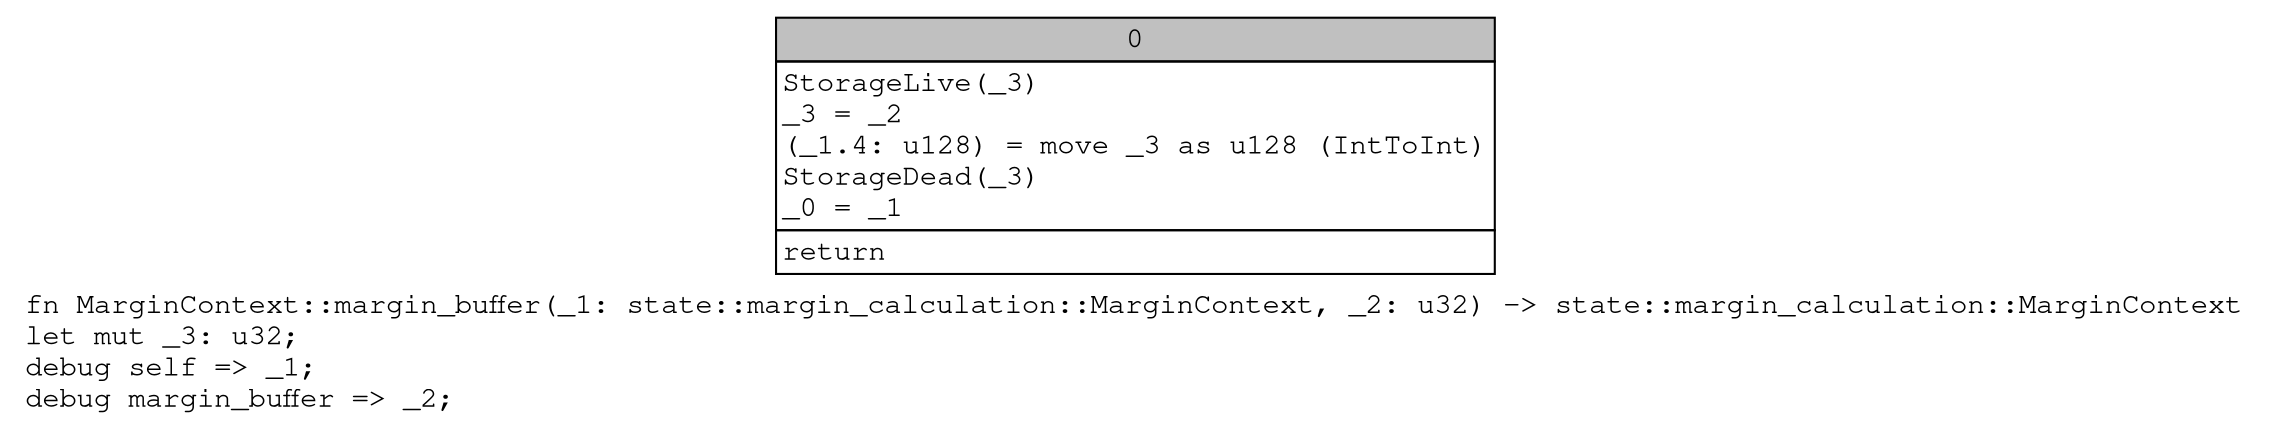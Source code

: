 digraph Mir_0_3427 {
    graph [fontname="Courier, monospace"];
    node [fontname="Courier, monospace"];
    edge [fontname="Courier, monospace"];
    label=<fn MarginContext::margin_buffer(_1: state::margin_calculation::MarginContext, _2: u32) -&gt; state::margin_calculation::MarginContext<br align="left"/>let mut _3: u32;<br align="left"/>debug self =&gt; _1;<br align="left"/>debug margin_buffer =&gt; _2;<br align="left"/>>;
    bb0__0_3427 [shape="none", label=<<table border="0" cellborder="1" cellspacing="0"><tr><td bgcolor="gray" align="center" colspan="1">0</td></tr><tr><td align="left" balign="left">StorageLive(_3)<br/>_3 = _2<br/>(_1.4: u128) = move _3 as u128 (IntToInt)<br/>StorageDead(_3)<br/>_0 = _1<br/></td></tr><tr><td align="left">return</td></tr></table>>];
}
